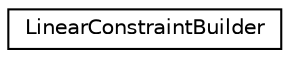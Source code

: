 digraph "Graphical Class Hierarchy"
{
 // LATEX_PDF_SIZE
  edge [fontname="Helvetica",fontsize="10",labelfontname="Helvetica",labelfontsize="10"];
  node [fontname="Helvetica",fontsize="10",shape=record];
  rankdir="LR";
  Node0 [label="LinearConstraintBuilder",height=0.2,width=0.4,color="black", fillcolor="white", style="filled",URL="$classoperations__research_1_1sat_1_1_linear_constraint_builder.html",tooltip=" "];
}
